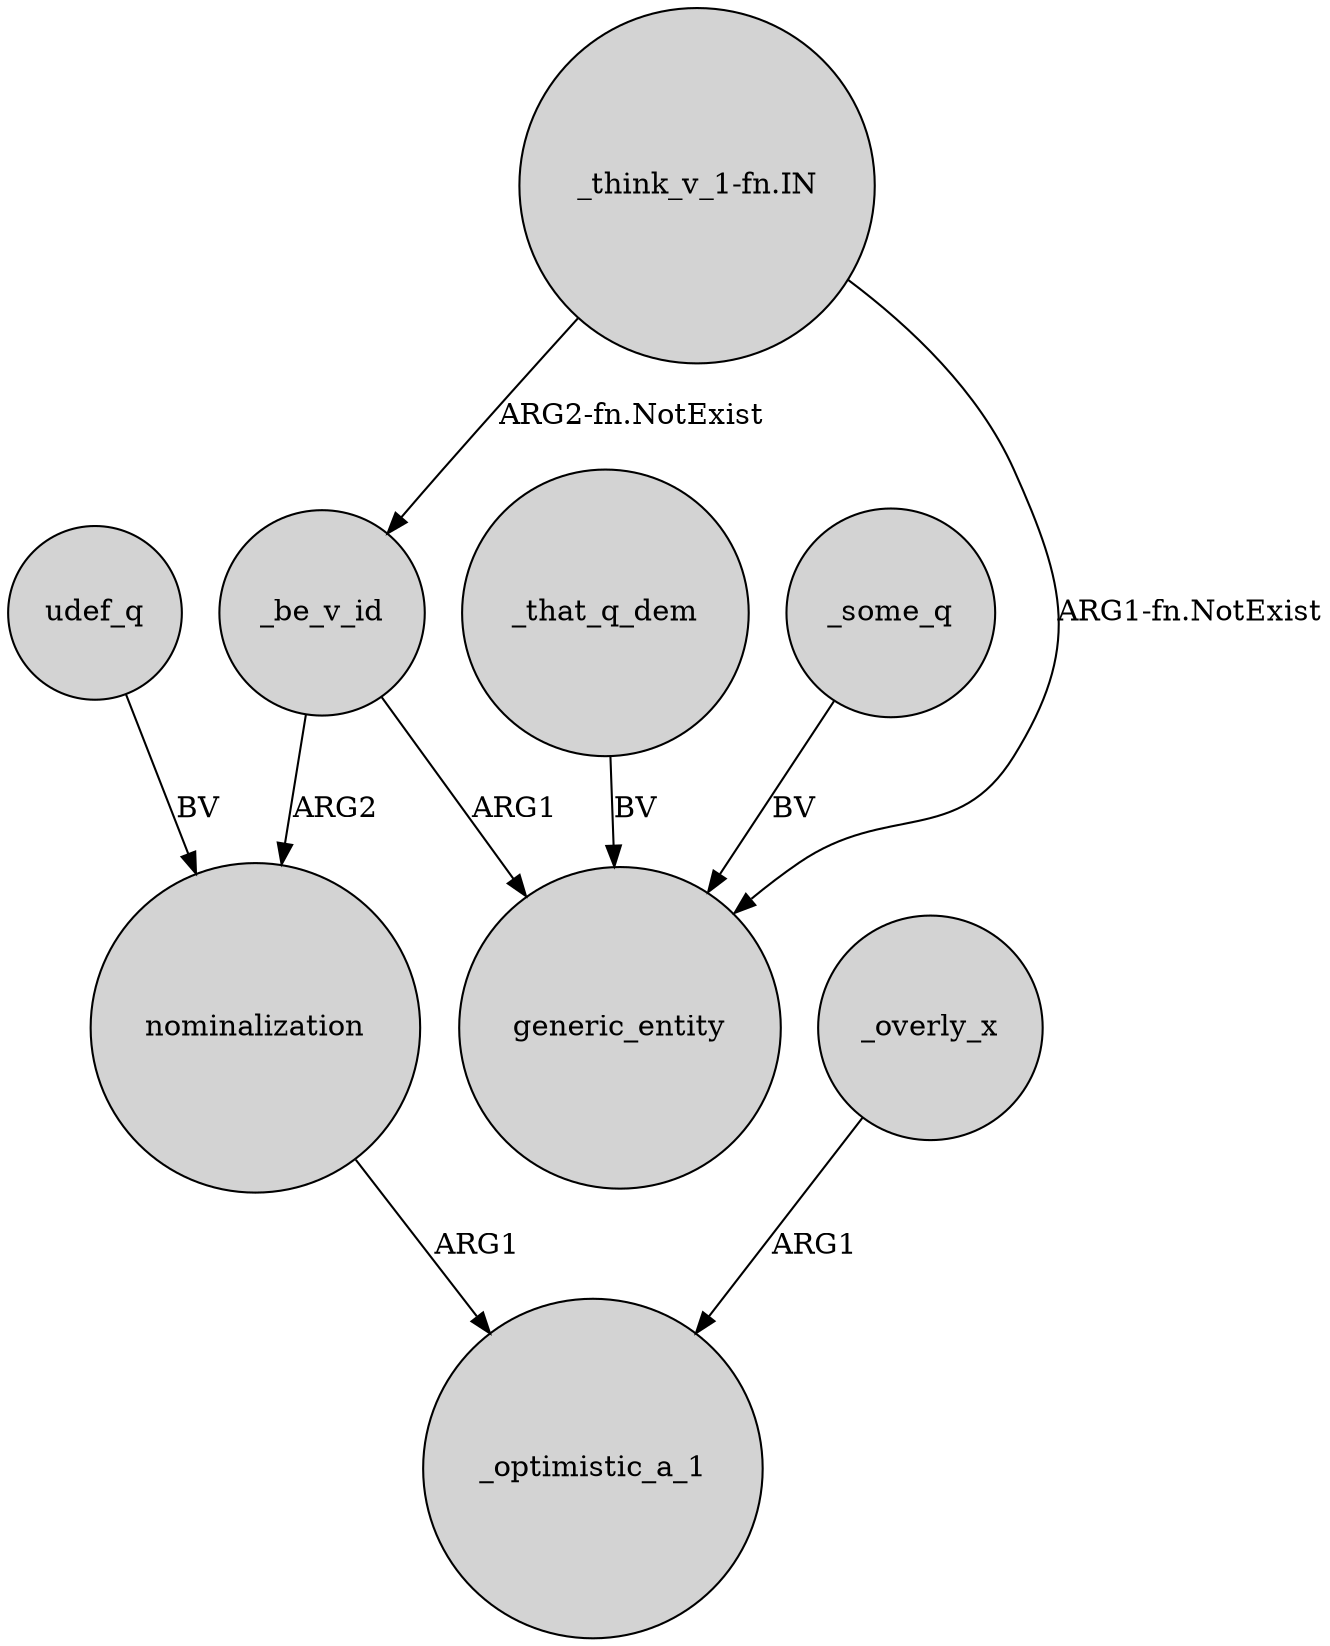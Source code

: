 digraph {
	node [shape=circle style=filled]
	"_think_v_1-fn.IN" -> generic_entity [label="ARG1-fn.NotExist"]
	_overly_x -> _optimistic_a_1 [label=ARG1]
	_be_v_id -> generic_entity [label=ARG1]
	nominalization -> _optimistic_a_1 [label=ARG1]
	_that_q_dem -> generic_entity [label=BV]
	_be_v_id -> nominalization [label=ARG2]
	_some_q -> generic_entity [label=BV]
	udef_q -> nominalization [label=BV]
	"_think_v_1-fn.IN" -> _be_v_id [label="ARG2-fn.NotExist"]
}
